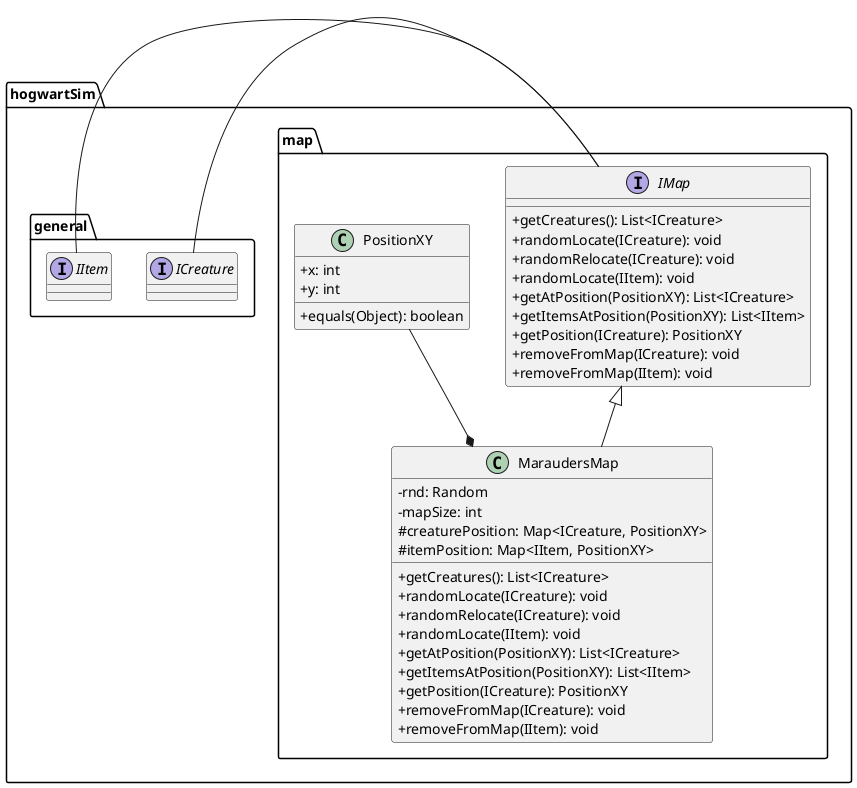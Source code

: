 @startuml
'https://plantuml.com/class-diagram

skinparam classAttributeIconSize 0

package hogwartSim.map{
    interface IMap{
            + getCreatures(): List<ICreature>
            + randomLocate(ICreature): void
            + randomRelocate(ICreature): void
            + randomLocate(IItem): void
            + getAtPosition(PositionXY): List<ICreature>
            + getItemsAtPosition(PositionXY): List<IItem>
            + getPosition(ICreature): PositionXY
            + removeFromMap(ICreature): void
            + removeFromMap(IItem): void
    }
    class MaraudersMap{
        - rnd: Random
        - mapSize: int
        # creaturePosition: Map<ICreature, PositionXY>
        # itemPosition: Map<IItem, PositionXY>

        + getCreatures(): List<ICreature>
        + randomLocate(ICreature): void
        + randomRelocate(ICreature): void
        + randomLocate(IItem): void
        + getAtPosition(PositionXY): List<ICreature>
        + getItemsAtPosition(PositionXY): List<IItem>
        + getPosition(ICreature): PositionXY
        + removeFromMap(ICreature): void
        + removeFromMap(IItem): void
    }
    class PositionXY{
        + x: int
        +y: int
        +equals(Object): boolean
    }

IMap <|-- MaraudersMap
PositionXY --* MaraudersMap
}
package hogwartSim.general{
    interface ICreature
    interface IItem
}
IMap - ICreature
IMap - IItem

@enduml